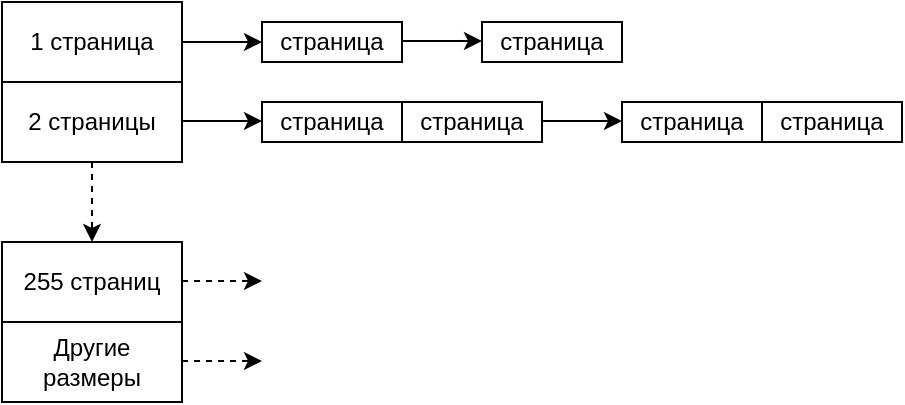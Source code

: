 <mxfile version="14.5.8" type="device"><diagram id="DAZsxqSNGtsEU2FFCe_o" name="Page-1"><mxGraphModel dx="1023" dy="788" grid="1" gridSize="10" guides="1" tooltips="1" connect="1" arrows="1" fold="1" page="1" pageScale="1" pageWidth="850" pageHeight="1100" math="0" shadow="0"><root><mxCell id="0"/><mxCell id="1" parent="0"/><mxCell id="S0dka8V61e5fqS9XUOoG-1" value="1 страница" style="rounded=0;whiteSpace=wrap;html=1;" vertex="1" parent="1"><mxGeometry x="40" y="40" width="90" height="40" as="geometry"/></mxCell><mxCell id="S0dka8V61e5fqS9XUOoG-2" value="2 страницы" style="rounded=0;whiteSpace=wrap;html=1;" vertex="1" parent="1"><mxGeometry x="40" y="80" width="90" height="40" as="geometry"/></mxCell><mxCell id="S0dka8V61e5fqS9XUOoG-3" value="255 страниц" style="rounded=0;whiteSpace=wrap;html=1;" vertex="1" parent="1"><mxGeometry x="40" y="160" width="90" height="40" as="geometry"/></mxCell><mxCell id="S0dka8V61e5fqS9XUOoG-4" value="Другие размеры" style="rounded=0;whiteSpace=wrap;html=1;" vertex="1" parent="1"><mxGeometry x="40" y="200" width="90" height="40" as="geometry"/></mxCell><mxCell id="S0dka8V61e5fqS9XUOoG-5" value="страница" style="rounded=0;whiteSpace=wrap;html=1;" vertex="1" parent="1"><mxGeometry x="170" y="50" width="70" height="20" as="geometry"/></mxCell><mxCell id="S0dka8V61e5fqS9XUOoG-6" value="страница" style="rounded=0;whiteSpace=wrap;html=1;" vertex="1" parent="1"><mxGeometry x="280" y="50" width="70" height="20" as="geometry"/></mxCell><mxCell id="S0dka8V61e5fqS9XUOoG-7" value="страница" style="rounded=0;whiteSpace=wrap;html=1;" vertex="1" parent="1"><mxGeometry x="170" y="90" width="70" height="20" as="geometry"/></mxCell><mxCell id="S0dka8V61e5fqS9XUOoG-8" value="страница" style="rounded=0;whiteSpace=wrap;html=1;" vertex="1" parent="1"><mxGeometry x="240" y="90" width="70" height="20" as="geometry"/></mxCell><mxCell id="S0dka8V61e5fqS9XUOoG-9" value="страница" style="rounded=0;whiteSpace=wrap;html=1;" vertex="1" parent="1"><mxGeometry x="350" y="90" width="70" height="20" as="geometry"/></mxCell><mxCell id="S0dka8V61e5fqS9XUOoG-10" value="страница" style="rounded=0;whiteSpace=wrap;html=1;" vertex="1" parent="1"><mxGeometry x="420" y="90" width="70" height="20" as="geometry"/></mxCell><mxCell id="S0dka8V61e5fqS9XUOoG-11" value="" style="endArrow=classic;html=1;exitX=1;exitY=0.5;exitDx=0;exitDy=0;entryX=0;entryY=0.5;entryDx=0;entryDy=0;" edge="1" parent="1" source="S0dka8V61e5fqS9XUOoG-1" target="S0dka8V61e5fqS9XUOoG-5"><mxGeometry width="50" height="50" relative="1" as="geometry"><mxPoint x="180" y="180" as="sourcePoint"/><mxPoint x="230" y="130" as="targetPoint"/></mxGeometry></mxCell><mxCell id="S0dka8V61e5fqS9XUOoG-12" value="" style="endArrow=classic;html=1;exitX=1;exitY=0.5;exitDx=0;exitDy=0;entryX=0;entryY=0.5;entryDx=0;entryDy=0;" edge="1" parent="1"><mxGeometry width="50" height="50" relative="1" as="geometry"><mxPoint x="130" y="99.5" as="sourcePoint"/><mxPoint x="170" y="99.5" as="targetPoint"/></mxGeometry></mxCell><mxCell id="S0dka8V61e5fqS9XUOoG-13" value="" style="endArrow=classic;html=1;exitX=1;exitY=0.5;exitDx=0;exitDy=0;entryX=0;entryY=0.5;entryDx=0;entryDy=0;" edge="1" parent="1"><mxGeometry width="50" height="50" relative="1" as="geometry"><mxPoint x="240" y="59.5" as="sourcePoint"/><mxPoint x="280" y="59.5" as="targetPoint"/></mxGeometry></mxCell><mxCell id="S0dka8V61e5fqS9XUOoG-14" value="" style="endArrow=classic;html=1;exitX=1;exitY=0.5;exitDx=0;exitDy=0;entryX=0;entryY=0.5;entryDx=0;entryDy=0;" edge="1" parent="1"><mxGeometry width="50" height="50" relative="1" as="geometry"><mxPoint x="310" y="99.5" as="sourcePoint"/><mxPoint x="350" y="99.5" as="targetPoint"/></mxGeometry></mxCell><mxCell id="S0dka8V61e5fqS9XUOoG-16" value="" style="endArrow=classic;html=1;exitX=1;exitY=0.5;exitDx=0;exitDy=0;entryX=0;entryY=0.5;entryDx=0;entryDy=0;dashed=1;" edge="1" parent="1"><mxGeometry width="50" height="50" relative="1" as="geometry"><mxPoint x="130" y="179.5" as="sourcePoint"/><mxPoint x="170" y="179.5" as="targetPoint"/></mxGeometry></mxCell><mxCell id="S0dka8V61e5fqS9XUOoG-17" value="" style="endArrow=classic;html=1;exitX=1;exitY=0.5;exitDx=0;exitDy=0;entryX=0;entryY=0.5;entryDx=0;entryDy=0;dashed=1;" edge="1" parent="1"><mxGeometry width="50" height="50" relative="1" as="geometry"><mxPoint x="130" y="219.5" as="sourcePoint"/><mxPoint x="170" y="219.5" as="targetPoint"/></mxGeometry></mxCell><mxCell id="S0dka8V61e5fqS9XUOoG-18" value="" style="endArrow=classic;html=1;exitX=0.5;exitY=1;exitDx=0;exitDy=0;entryX=0.5;entryY=0;entryDx=0;entryDy=0;dashed=1;" edge="1" parent="1" source="S0dka8V61e5fqS9XUOoG-2" target="S0dka8V61e5fqS9XUOoG-3"><mxGeometry width="50" height="50" relative="1" as="geometry"><mxPoint x="110" y="140" as="sourcePoint"/><mxPoint x="150" y="140" as="targetPoint"/></mxGeometry></mxCell></root></mxGraphModel></diagram></mxfile>